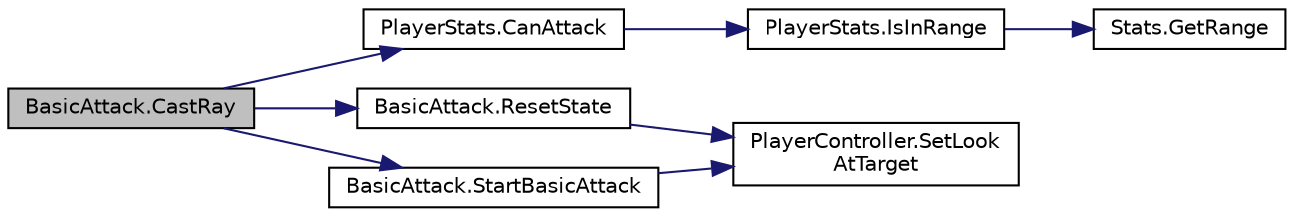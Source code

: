 digraph "BasicAttack.CastRay"
{
 // INTERACTIVE_SVG=YES
 // LATEX_PDF_SIZE
  edge [fontname="Helvetica",fontsize="10",labelfontname="Helvetica",labelfontsize="10"];
  node [fontname="Helvetica",fontsize="10",shape=record];
  rankdir="LR";
  Node1 [label="BasicAttack.CastRay",height=0.2,width=0.4,color="black", fillcolor="grey75", style="filled", fontcolor="black",tooltip=" "];
  Node1 -> Node2 [color="midnightblue",fontsize="10",style="solid",fontname="Helvetica"];
  Node2 [label="PlayerStats.CanAttack",height=0.2,width=0.4,color="black", fillcolor="white", style="filled",URL="$class_player_stats.html#ae3f3c15bb7d83955090bb397985aa006",tooltip="Returns true if the current entity can BasicAttack the other."];
  Node2 -> Node3 [color="midnightblue",fontsize="10",style="solid",fontname="Helvetica"];
  Node3 [label="PlayerStats.IsInRange",height=0.2,width=0.4,color="black", fillcolor="white", style="filled",URL="$class_player_stats.html#ab3af90aeca2c49cac5ec15500ba15d8a",tooltip="Returns true if the Player is in range with the other entity"];
  Node3 -> Node4 [color="midnightblue",fontsize="10",style="solid",fontname="Helvetica"];
  Node4 [label="Stats.GetRange",height=0.2,width=0.4,color="black", fillcolor="white", style="filled",URL="$class_stats.html#aad08d308b784a74c8a009ba48c0a237f",tooltip="Returns the range of the entity"];
  Node1 -> Node5 [color="midnightblue",fontsize="10",style="solid",fontname="Helvetica"];
  Node5 [label="BasicAttack.ResetState",height=0.2,width=0.4,color="black", fillcolor="white", style="filled",URL="$class_basic_attack.html#a965a4cbb50653a0b2ed02e8bf1f88433",tooltip=" "];
  Node5 -> Node6 [color="midnightblue",fontsize="10",style="solid",fontname="Helvetica"];
  Node6 [label="PlayerController.SetLook\lAtTarget",height=0.2,width=0.4,color="black", fillcolor="white", style="filled",URL="$class_player_controller.html#a36323c07b7cd9e0ccab9c8016611827c",tooltip="The player will look at the position of this Transform."];
  Node1 -> Node7 [color="midnightblue",fontsize="10",style="solid",fontname="Helvetica"];
  Node7 [label="BasicAttack.StartBasicAttack",height=0.2,width=0.4,color="black", fillcolor="white", style="filled",URL="$class_basic_attack.html#a6700fa1b84e430381504535f20c2e3d8",tooltip=" "];
  Node7 -> Node6 [color="midnightblue",fontsize="10",style="solid",fontname="Helvetica"];
}

